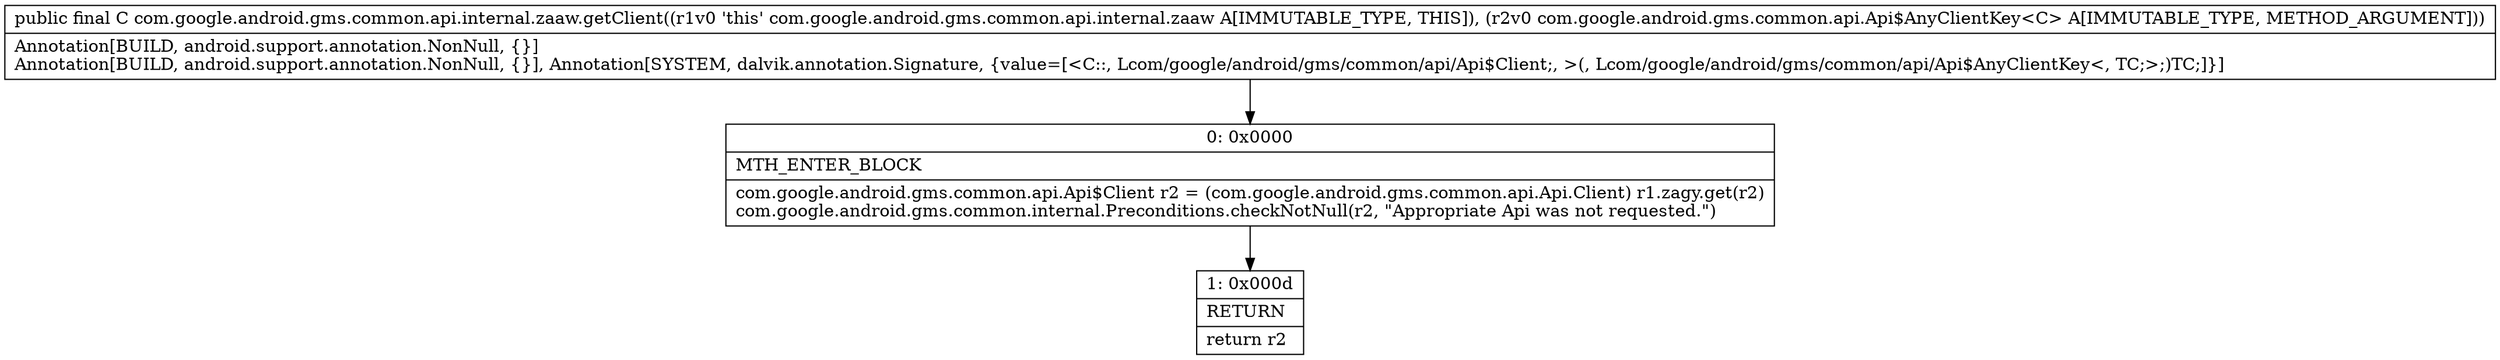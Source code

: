 digraph "CFG forcom.google.android.gms.common.api.internal.zaaw.getClient(Lcom\/google\/android\/gms\/common\/api\/Api$AnyClientKey;)Lcom\/google\/android\/gms\/common\/api\/Api$Client;" {
Node_0 [shape=record,label="{0\:\ 0x0000|MTH_ENTER_BLOCK\l|com.google.android.gms.common.api.Api$Client r2 = (com.google.android.gms.common.api.Api.Client) r1.zagy.get(r2)\lcom.google.android.gms.common.internal.Preconditions.checkNotNull(r2, \"Appropriate Api was not requested.\")\l}"];
Node_1 [shape=record,label="{1\:\ 0x000d|RETURN\l|return r2\l}"];
MethodNode[shape=record,label="{public final C com.google.android.gms.common.api.internal.zaaw.getClient((r1v0 'this' com.google.android.gms.common.api.internal.zaaw A[IMMUTABLE_TYPE, THIS]), (r2v0 com.google.android.gms.common.api.Api$AnyClientKey\<C\> A[IMMUTABLE_TYPE, METHOD_ARGUMENT]))  | Annotation[BUILD, android.support.annotation.NonNull, \{\}]\lAnnotation[BUILD, android.support.annotation.NonNull, \{\}], Annotation[SYSTEM, dalvik.annotation.Signature, \{value=[\<C::, Lcom\/google\/android\/gms\/common\/api\/Api$Client;, \>(, Lcom\/google\/android\/gms\/common\/api\/Api$AnyClientKey\<, TC;\>;)TC;]\}]\l}"];
MethodNode -> Node_0;
Node_0 -> Node_1;
}

